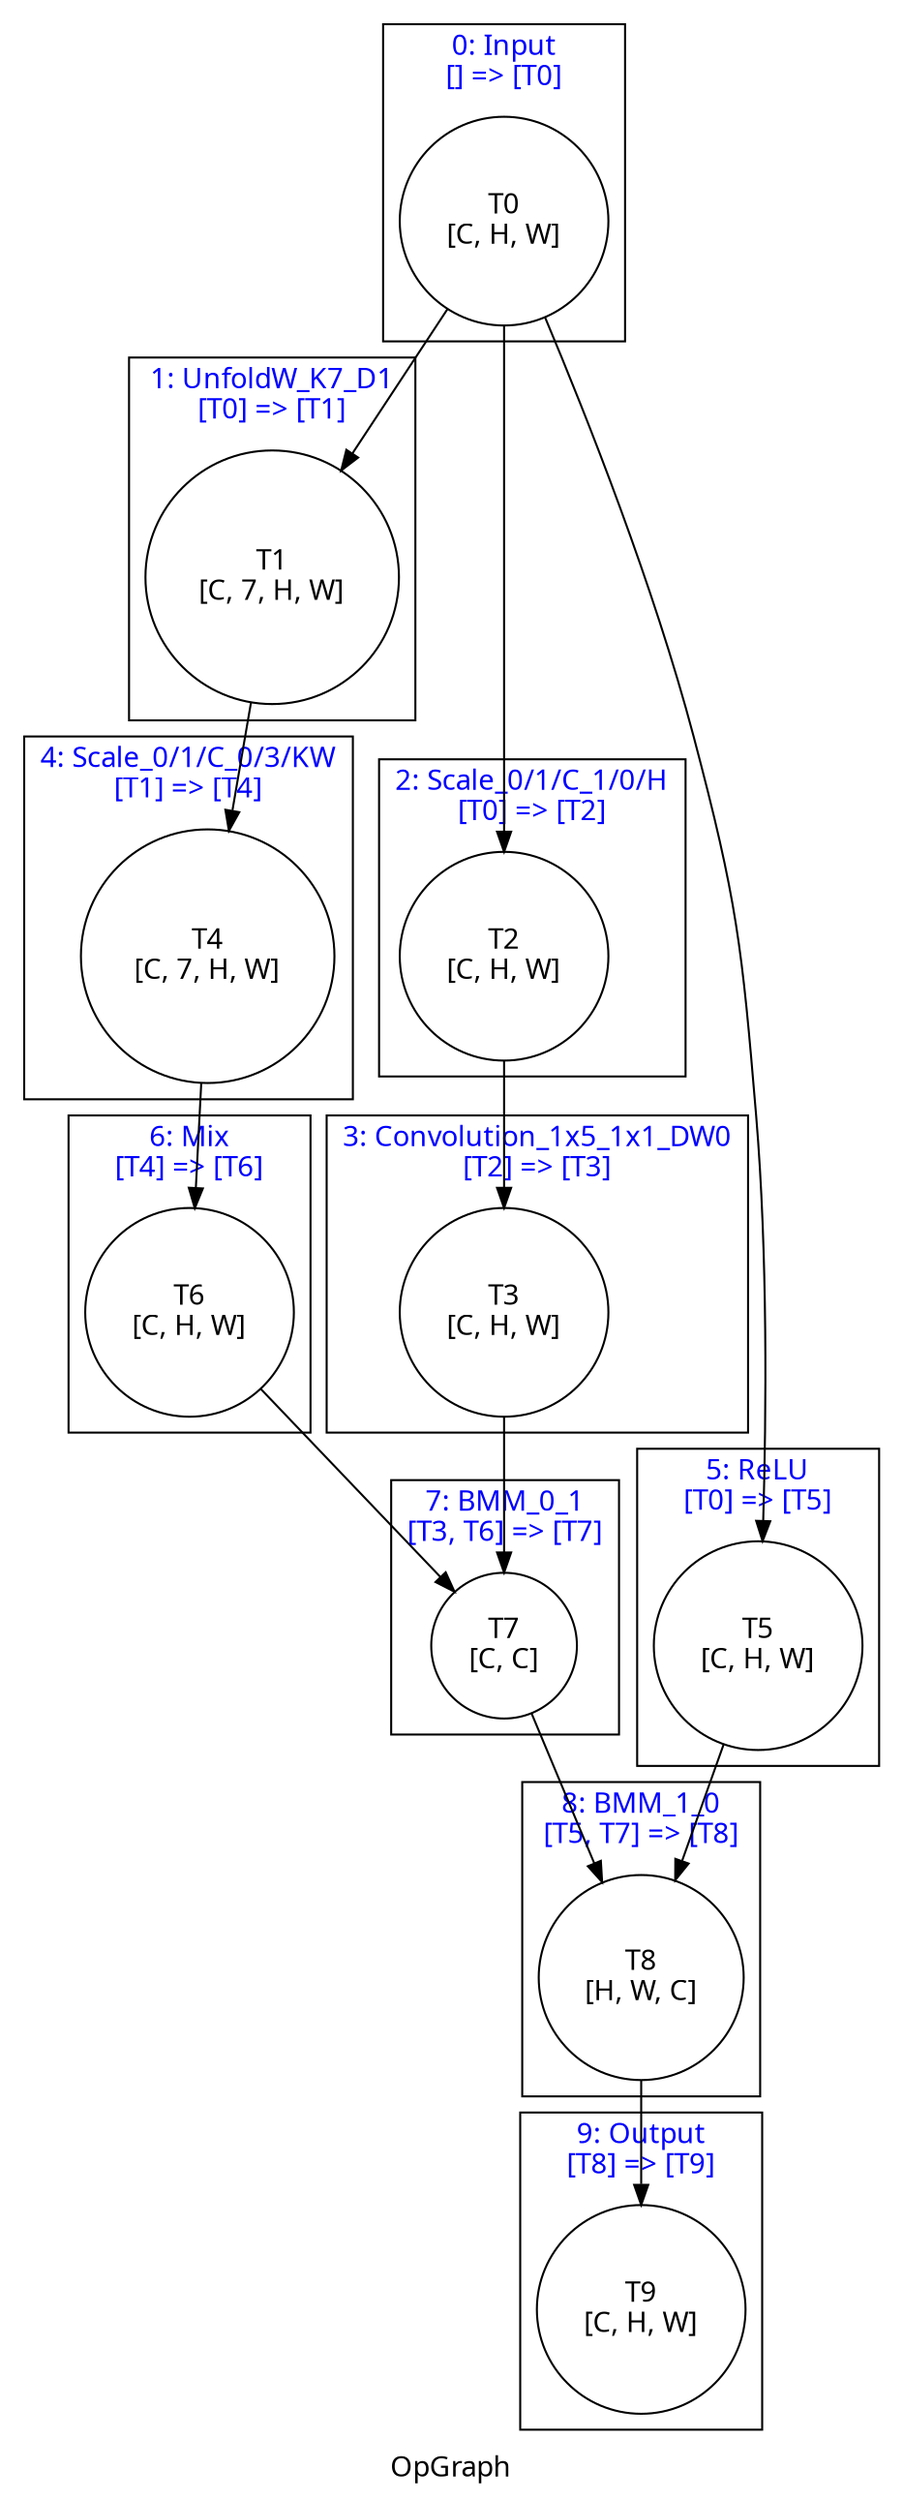 digraph OpGraph {
    label = "OpGraph"
    fontname = "Graphik";
    subgraph tensors {
        node [shape = circle, color = black, fontname = "Graphik"]
        t_0; t_1; t_2; t_3; t_4; t_5; t_6; t_7; t_8; t_9; 
    }
    subgraph cluster_0 {
        fontcolor = blue;
        label = "0: Input\n[] => [T0]";
        t_0 [label = "T0\n[C, H, W]"];
    }
    subgraph cluster_1 {
        fontcolor = blue;
        label = "1: UnfoldW_K7_D1\n[T0] => [T1]";
        t_1 [label = "T1\n[C, 7, H, W]"];
    }
    subgraph cluster_2 {
        fontcolor = blue;
        label = "2: Scale_0/1/C_1/0/H\n[T0] => [T2]";
        t_2 [label = "T2\n[C, H, W]"];
    }
    subgraph cluster_3 {
        fontcolor = blue;
        label = "3: Convolution_1x5_1x1_DW0\n[T2] => [T3]";
        t_3 [label = "T3\n[C, H, W]"];
    }
    subgraph cluster_4 {
        fontcolor = blue;
        label = "4: Scale_0/1/C_0/3/KW\n[T1] => [T4]";
        t_4 [label = "T4\n[C, 7, H, W]"];
    }
    subgraph cluster_5 {
        fontcolor = blue;
        label = "5: ReLU\n[T0] => [T5]";
        t_5 [label = "T5\n[C, H, W]"];
    }
    subgraph cluster_6 {
        fontcolor = blue;
        label = "6: Mix\n[T4] => [T6]";
        t_6 [label = "T6\n[C, H, W]"];
    }
    subgraph cluster_7 {
        fontcolor = blue;
        label = "7: BMM_0_1\n[T3, T6] => [T7]";
        t_7 [label = "T7\n[C, C]"];
    }
    subgraph cluster_8 {
        fontcolor = blue;
        label = "8: BMM_1_0\n[T5, T7] => [T8]";
        t_8 [label = "T8\n[H, W, C]"];
    }
    subgraph cluster_9 {
        fontcolor = blue;
        label = "9: Output\n[T8] => [T9]";
        t_9 [label = "T9\n[C, H, W]"];
    }
    t_0 -> t_1;
    t_0 -> t_2;
    t_0 -> t_5;
    t_1 -> t_4;
    t_2 -> t_3;
    t_3 -> t_7;
    t_4 -> t_6;
    t_5 -> t_8;
    t_6 -> t_7;
    t_7 -> t_8;
    t_8 -> t_9;
}

